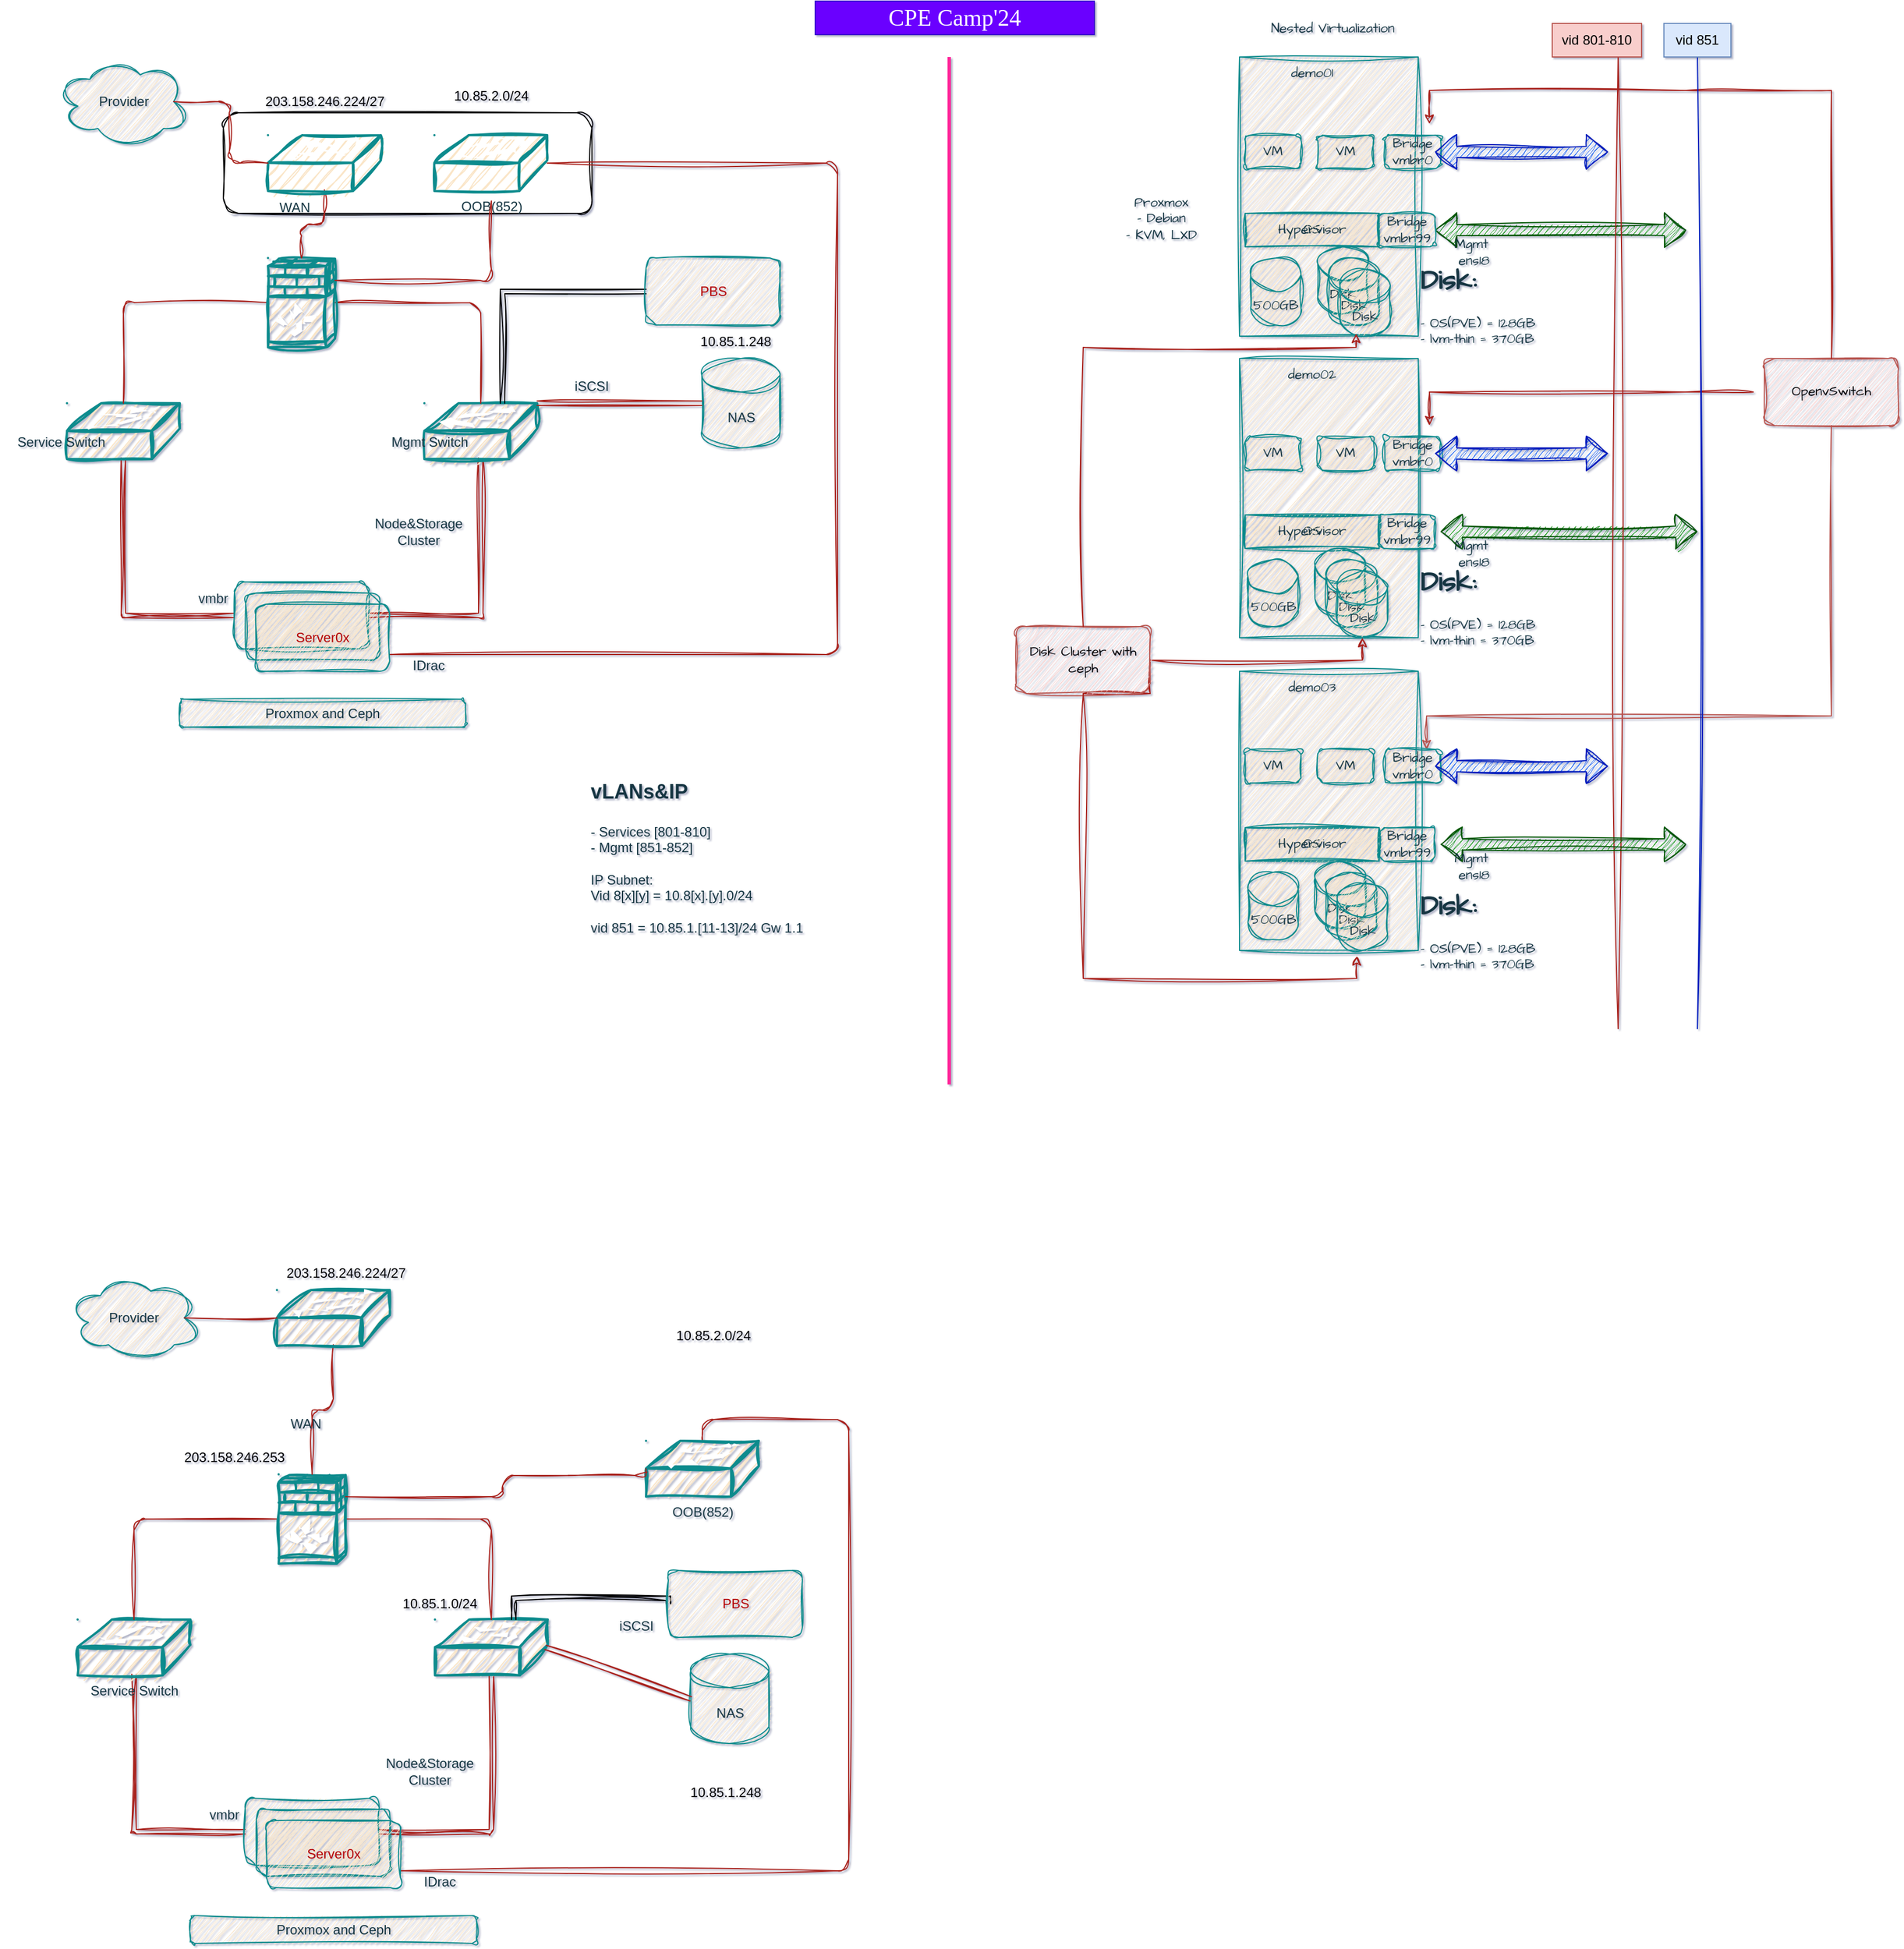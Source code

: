 <mxfile version="24.2.5" type="github">
  <diagram name="Page-1" id="ztWUro-rzghUD-m8kAbv">
    <mxGraphModel dx="2501" dy="944" grid="1" gridSize="10" guides="1" tooltips="1" connect="1" arrows="1" fold="1" page="1" pageScale="1" pageWidth="827" pageHeight="1169" math="0" shadow="1">
      <root>
        <mxCell id="0" />
        <mxCell id="1" parent="0" />
        <mxCell id="xgEUcYKiECLJtQzR3duw-14" value="" style="rounded=1;whiteSpace=wrap;html=1;sketch=1;hachureGap=4;jiggle=2;curveFitting=1;fontFamily=Architects Daughter;fontSource=https%3A%2F%2Ffonts.googleapis.com%2Fcss%3Ffamily%3DArchitects%2BDaughter;" parent="1" vertex="1">
          <mxGeometry x="-580" y="130" width="330" height="90" as="geometry" />
        </mxCell>
        <mxCell id="AY0THH2m7d75gaI-gUGR-2" value="Provider" style="ellipse;shape=cloud;whiteSpace=wrap;html=1;rounded=1;sketch=1;curveFitting=1;jiggle=2;labelBackgroundColor=none;fillColor=#FAE5C7;strokeColor=#0F8B8D;fontColor=#143642;" parent="1" vertex="1">
          <mxGeometry x="-729.5" y="80" width="120" height="80" as="geometry" />
        </mxCell>
        <mxCell id="AY0THH2m7d75gaI-gUGR-12" style="edgeStyle=orthogonalEdgeStyle;rounded=1;orthogonalLoop=1;jettySize=auto;html=1;exitX=0.5;exitY=0.98;exitDx=0;exitDy=0;exitPerimeter=0;entryX=0;entryY=0.5;entryDx=0;entryDy=0;shape=link;sketch=1;curveFitting=1;jiggle=2;labelBackgroundColor=none;strokeColor=#A8201A;fontColor=default;" parent="1" source="AY0THH2m7d75gaI-gUGR-5" target="AY0THH2m7d75gaI-gUGR-8" edge="1">
          <mxGeometry relative="1" as="geometry" />
        </mxCell>
        <mxCell id="AY0THH2m7d75gaI-gUGR-5" value="" style="shape=mxgraph.cisco.switches.workgroup_switch;html=1;pointerEvents=1;dashed=0;fillColor=#FAE5C7;strokeColor=#0F8B8D;strokeWidth=2;verticalLabelPosition=bottom;verticalAlign=top;align=center;outlineConnect=0;rounded=1;sketch=1;curveFitting=1;jiggle=2;labelBackgroundColor=none;fontColor=#143642;" parent="1" vertex="1">
          <mxGeometry x="-720" y="390" width="101" height="50" as="geometry" />
        </mxCell>
        <mxCell id="AY0THH2m7d75gaI-gUGR-13" style="edgeStyle=orthogonalEdgeStyle;rounded=1;orthogonalLoop=1;jettySize=auto;html=1;exitX=0.5;exitY=0.98;exitDx=0;exitDy=0;exitPerimeter=0;entryX=1;entryY=0.5;entryDx=0;entryDy=0;shape=link;sketch=1;curveFitting=1;jiggle=2;labelBackgroundColor=none;strokeColor=#A8201A;fontColor=default;" parent="1" source="AY0THH2m7d75gaI-gUGR-6" target="AY0THH2m7d75gaI-gUGR-8" edge="1">
          <mxGeometry relative="1" as="geometry" />
        </mxCell>
        <mxCell id="AY0THH2m7d75gaI-gUGR-16" style="edgeStyle=orthogonalEdgeStyle;rounded=1;orthogonalLoop=1;jettySize=auto;html=1;entryX=1;entryY=0.75;entryDx=0;entryDy=0;endArrow=none;endFill=0;sketch=1;curveFitting=1;jiggle=2;labelBackgroundColor=none;strokeColor=#A8201A;fontColor=default;" parent="1" source="xgEUcYKiECLJtQzR3duw-11" target="AY0THH2m7d75gaI-gUGR-15" edge="1">
          <mxGeometry relative="1" as="geometry">
            <Array as="points">
              <mxPoint x="-30" y="175" />
              <mxPoint x="-30" y="615" />
            </Array>
          </mxGeometry>
        </mxCell>
        <mxCell id="AY0THH2m7d75gaI-gUGR-6" value="" style="shape=mxgraph.cisco.switches.workgroup_switch;html=1;pointerEvents=1;dashed=0;fillColor=#FAE5C7;strokeColor=#0F8B8D;strokeWidth=2;verticalLabelPosition=bottom;verticalAlign=top;align=center;outlineConnect=0;rounded=1;sketch=1;curveFitting=1;jiggle=2;labelBackgroundColor=none;fontColor=#143642;" parent="1" vertex="1">
          <mxGeometry x="-400" y="390" width="101" height="50" as="geometry" />
        </mxCell>
        <mxCell id="AY0THH2m7d75gaI-gUGR-10" style="edgeStyle=orthogonalEdgeStyle;rounded=1;orthogonalLoop=1;jettySize=auto;html=1;exitX=0;exitY=0.5;exitDx=0;exitDy=0;exitPerimeter=0;endArrow=none;endFill=0;sketch=1;curveFitting=1;jiggle=2;labelBackgroundColor=none;strokeColor=#A8201A;fontColor=default;" parent="1" source="AY0THH2m7d75gaI-gUGR-7" target="AY0THH2m7d75gaI-gUGR-5" edge="1">
          <mxGeometry relative="1" as="geometry" />
        </mxCell>
        <mxCell id="AY0THH2m7d75gaI-gUGR-11" style="edgeStyle=orthogonalEdgeStyle;rounded=1;orthogonalLoop=1;jettySize=auto;html=1;exitX=1;exitY=0.5;exitDx=0;exitDy=0;exitPerimeter=0;endArrow=none;endFill=0;sketch=1;curveFitting=1;jiggle=2;labelBackgroundColor=none;strokeColor=#A8201A;fontColor=default;" parent="1" source="AY0THH2m7d75gaI-gUGR-7" target="AY0THH2m7d75gaI-gUGR-6" edge="1">
          <mxGeometry relative="1" as="geometry" />
        </mxCell>
        <mxCell id="AY0THH2m7d75gaI-gUGR-7" value="" style="shape=mxgraph.cisco.security.ios_firewall;html=1;pointerEvents=1;dashed=0;fillColor=#FAE5C7;strokeColor=#0F8B8D;strokeWidth=2;verticalLabelPosition=bottom;verticalAlign=top;align=center;outlineConnect=0;rounded=1;sketch=1;curveFitting=1;jiggle=2;labelBackgroundColor=none;fontColor=#143642;" parent="1" vertex="1">
          <mxGeometry x="-540" y="260" width="60" height="80" as="geometry" />
        </mxCell>
        <mxCell id="AY0THH2m7d75gaI-gUGR-8" value="" style="rounded=1;whiteSpace=wrap;html=1;sketch=1;curveFitting=1;jiggle=2;labelBackgroundColor=none;fillColor=#FAE5C7;strokeColor=#0F8B8D;fontColor=#143642;" parent="1" vertex="1">
          <mxGeometry x="-570" y="550" width="120" height="60" as="geometry" />
        </mxCell>
        <mxCell id="AY0THH2m7d75gaI-gUGR-9" style="edgeStyle=orthogonalEdgeStyle;rounded=1;orthogonalLoop=1;jettySize=auto;html=1;exitX=0.5;exitY=0.98;exitDx=0;exitDy=0;exitPerimeter=0;entryX=0.5;entryY=0;entryDx=0;entryDy=0;entryPerimeter=0;endArrow=none;endFill=0;sketch=1;curveFitting=1;jiggle=2;labelBackgroundColor=none;strokeColor=#A8201A;fontColor=default;" parent="1" source="xgEUcYKiECLJtQzR3duw-8" target="AY0THH2m7d75gaI-gUGR-7" edge="1">
          <mxGeometry relative="1" as="geometry">
            <mxPoint x="-655" y="180" as="sourcePoint" />
          </mxGeometry>
        </mxCell>
        <mxCell id="AY0THH2m7d75gaI-gUGR-14" value="" style="rounded=1;whiteSpace=wrap;html=1;sketch=1;curveFitting=1;jiggle=2;labelBackgroundColor=none;fillColor=#FAE5C7;strokeColor=#0F8B8D;fontColor=#143642;" parent="1" vertex="1">
          <mxGeometry x="-560" y="560" width="120" height="60" as="geometry" />
        </mxCell>
        <mxCell id="AY0THH2m7d75gaI-gUGR-15" value="&lt;font color=&quot;#b30000&quot;&gt;Server0x&lt;/font&gt;" style="rounded=1;whiteSpace=wrap;html=1;fillColor=#FAE5C7;strokeColor=#0F8B8D;sketch=1;curveFitting=1;jiggle=2;labelBackgroundColor=none;fontColor=#143642;" parent="1" vertex="1">
          <mxGeometry x="-551" y="570" width="120" height="60" as="geometry" />
        </mxCell>
        <mxCell id="gH5XdHVikVQk0DPUbPM3-31" style="edgeStyle=orthogonalEdgeStyle;rounded=0;orthogonalLoop=1;jettySize=auto;html=1;entryX=0;entryY=0.5;entryDx=0;entryDy=0;sketch=1;curveFitting=1;jiggle=2;shape=link;" parent="1" source="AY0THH2m7d75gaI-gUGR-6" target="gH5XdHVikVQk0DPUbPM3-30" edge="1">
          <mxGeometry relative="1" as="geometry">
            <Array as="points">
              <mxPoint x="-330" y="290" />
            </Array>
          </mxGeometry>
        </mxCell>
        <mxCell id="AY0THH2m7d75gaI-gUGR-17" value="Mgmt Switch" style="text;html=1;align=center;verticalAlign=middle;whiteSpace=wrap;rounded=1;sketch=1;curveFitting=1;jiggle=2;labelBackgroundColor=none;fontColor=#143642;" parent="1" vertex="1">
          <mxGeometry x="-450" y="410" width="110" height="30" as="geometry" />
        </mxCell>
        <mxCell id="AY0THH2m7d75gaI-gUGR-18" value="Service Switch" style="text;html=1;align=center;verticalAlign=middle;whiteSpace=wrap;rounded=1;sketch=1;curveFitting=1;jiggle=2;labelBackgroundColor=none;fontColor=#143642;" parent="1" vertex="1">
          <mxGeometry x="-780" y="410" width="110" height="30" as="geometry" />
        </mxCell>
        <mxCell id="AY0THH2m7d75gaI-gUGR-19" value="Node&amp;amp;Storage&lt;div&gt;Cluster&lt;/div&gt;" style="text;html=1;align=center;verticalAlign=middle;whiteSpace=wrap;rounded=1;sketch=1;curveFitting=1;jiggle=2;labelBackgroundColor=none;fontColor=#143642;" parent="1" vertex="1">
          <mxGeometry x="-460" y="490" width="110" height="30" as="geometry" />
        </mxCell>
        <mxCell id="AY0THH2m7d75gaI-gUGR-21" value="WAN" style="text;html=1;align=center;verticalAlign=middle;whiteSpace=wrap;rounded=1;sketch=1;curveFitting=1;jiggle=2;labelBackgroundColor=none;fontColor=#143642;" parent="1" vertex="1">
          <mxGeometry x="-551" y="200" width="70" height="30" as="geometry" />
        </mxCell>
        <mxCell id="AY0THH2m7d75gaI-gUGR-22" value="IDrac" style="text;html=1;align=center;verticalAlign=middle;whiteSpace=wrap;rounded=1;sketch=1;curveFitting=1;jiggle=2;labelBackgroundColor=none;fontColor=#143642;" parent="1" vertex="1">
          <mxGeometry x="-431" y="610" width="70" height="30" as="geometry" />
        </mxCell>
        <mxCell id="AY0THH2m7d75gaI-gUGR-23" value="&lt;h1 style=&quot;margin-top: 0px;&quot;&gt;&lt;font style=&quot;font-size: 18px;&quot;&gt;vLANs&amp;amp;IP&lt;/font&gt;&lt;/h1&gt;&lt;div&gt;- Services [801-810]&lt;/div&gt;&lt;div&gt;- Mgmt [851-852]&lt;/div&gt;&lt;div&gt;&lt;br&gt;&lt;/div&gt;&lt;div&gt;IP Subnet:&lt;/div&gt;&lt;div&gt;Vid 8[x][y] = 10.8[x].[y].0/24&lt;/div&gt;&lt;div&gt;&lt;br&gt;&lt;/div&gt;&lt;div&gt;vid 851 = 10.85.1.[11-13]/24 Gw 1.1&lt;/div&gt;" style="text;html=1;whiteSpace=wrap;overflow=hidden;rounded=1;sketch=1;curveFitting=1;jiggle=2;labelBackgroundColor=none;fontColor=#143642;" parent="1" vertex="1">
          <mxGeometry x="-253" y="715" width="223" height="180" as="geometry" />
        </mxCell>
        <mxCell id="3" value="Proxmox and Ceph" style="rounded=1;whiteSpace=wrap;html=1;sketch=1;curveFitting=1;jiggle=2;labelBackgroundColor=none;fillColor=#FAE5C7;strokeColor=#0F8B8D;fontColor=#143642;" parent="1" vertex="1">
          <mxGeometry x="-619" y="655" width="256" height="25" as="geometry" />
        </mxCell>
        <mxCell id="4" value="NAS" style="shape=cylinder3;whiteSpace=wrap;html=1;boundedLbl=1;backgroundOutline=1;size=15;rounded=1;sketch=1;curveFitting=1;jiggle=2;labelBackgroundColor=none;fillColor=#FAE5C7;strokeColor=#0F8B8D;fontColor=#143642;" parent="1" vertex="1">
          <mxGeometry x="-151.5" y="350" width="70" height="80" as="geometry" />
        </mxCell>
        <mxCell id="5" value="" style="endArrow=none;html=1;entryX=0;entryY=0.5;entryDx=0;entryDy=0;entryPerimeter=0;exitX=1;exitY=0;exitDx=0;exitDy=0;exitPerimeter=0;shape=link;rounded=1;sketch=1;curveFitting=1;jiggle=2;labelBackgroundColor=none;strokeColor=#A8201A;fontColor=default;" parent="1" source="AY0THH2m7d75gaI-gUGR-6" target="4" edge="1">
          <mxGeometry width="50" height="50" relative="1" as="geometry">
            <mxPoint x="-440" y="520" as="sourcePoint" />
            <mxPoint x="-390" y="470" as="targetPoint" />
          </mxGeometry>
        </mxCell>
        <mxCell id="7" value="vmbr" style="text;html=1;strokeColor=none;fillColor=none;align=center;verticalAlign=middle;whiteSpace=wrap;rounded=1;sketch=1;curveFitting=1;jiggle=2;labelBackgroundColor=none;fontColor=#143642;" parent="1" vertex="1">
          <mxGeometry x="-619" y="550" width="60" height="30" as="geometry" />
        </mxCell>
        <mxCell id="8" value="iSCSI" style="text;html=1;strokeColor=none;fillColor=none;align=center;verticalAlign=middle;whiteSpace=wrap;rounded=1;sketch=1;curveFitting=1;jiggle=2;labelBackgroundColor=none;fontColor=#143642;" parent="1" vertex="1">
          <mxGeometry x="-280" y="360" width="60" height="30" as="geometry" />
        </mxCell>
        <mxCell id="-3gjhVd2e0U2qaBxWlYf-8" value="" style="rounded=0;whiteSpace=wrap;html=1;hachureGap=4;fontFamily=Architects Daughter;fontSource=https%3A%2F%2Ffonts.googleapis.com%2Fcss%3Ffamily%3DArchitects%2BDaughter;sketch=1;curveFitting=1;jiggle=2;labelBackgroundColor=none;fillColor=#FAE5C7;strokeColor=#0F8B8D;fontColor=#143642;" parent="1" vertex="1">
          <mxGeometry x="330" y="80" width="160" height="250" as="geometry" />
        </mxCell>
        <mxCell id="-3gjhVd2e0U2qaBxWlYf-9" value="demo01" style="text;html=1;align=center;verticalAlign=middle;whiteSpace=wrap;rounded=0;fontFamily=Architects Daughter;fontSource=https%3A%2F%2Ffonts.googleapis.com%2Fcss%3Ffamily%3DArchitects%2BDaughter;sketch=1;curveFitting=1;jiggle=2;labelBackgroundColor=none;fontColor=#143642;" parent="1" vertex="1">
          <mxGeometry x="350" y="80" width="90" height="30" as="geometry" />
        </mxCell>
        <mxCell id="-3gjhVd2e0U2qaBxWlYf-10" value="500GB" style="shape=cylinder3;whiteSpace=wrap;html=1;boundedLbl=1;backgroundOutline=1;size=15;hachureGap=4;fontFamily=Architects Daughter;fontSource=https%3A%2F%2Ffonts.googleapis.com%2Fcss%3Ffamily%3DArchitects%2BDaughter;sketch=1;curveFitting=1;jiggle=2;labelBackgroundColor=none;fillColor=#FAE5C7;strokeColor=#0F8B8D;fontColor=#143642;" parent="1" vertex="1">
          <mxGeometry x="340" y="260" width="45" height="60" as="geometry" />
        </mxCell>
        <mxCell id="-3gjhVd2e0U2qaBxWlYf-12" value="" style="shape=flexArrow;endArrow=classic;startArrow=classic;html=1;rounded=0;hachureGap=4;fontFamily=Architects Daughter;fontSource=https%3A%2F%2Ffonts.googleapis.com%2Fcss%3Ffamily%3DArchitects%2BDaughter;sketch=1;curveFitting=1;jiggle=2;labelBackgroundColor=none;strokeColor=#005700;fontColor=default;exitX=1;exitY=0.5;exitDx=0;exitDy=0;fillColor=#008a00;" parent="1" source="-3gjhVd2e0U2qaBxWlYf-23" edge="1">
          <mxGeometry width="100" height="100" relative="1" as="geometry">
            <mxPoint x="490" y="234.66" as="sourcePoint" />
            <mxPoint x="730" y="235" as="targetPoint" />
          </mxGeometry>
        </mxCell>
        <mxCell id="-3gjhVd2e0U2qaBxWlYf-13" value="OS" style="rounded=0;whiteSpace=wrap;html=1;hachureGap=4;fontFamily=Architects Daughter;fontSource=https%3A%2F%2Ffonts.googleapis.com%2Fcss%3Ffamily%3DArchitects%2BDaughter;sketch=1;curveFitting=1;jiggle=2;labelBackgroundColor=none;fillColor=#FAE5C7;strokeColor=#0F8B8D;fontColor=#143642;" parent="1" vertex="1">
          <mxGeometry x="335" y="220" width="120" height="30" as="geometry" />
        </mxCell>
        <mxCell id="-3gjhVd2e0U2qaBxWlYf-14" value="Hypervisor" style="rounded=0;whiteSpace=wrap;html=1;hachureGap=4;fontFamily=Architects Daughter;fontSource=https%3A%2F%2Ffonts.googleapis.com%2Fcss%3Ffamily%3DArchitects%2BDaughter;sketch=1;curveFitting=1;jiggle=2;labelBackgroundColor=none;fillColor=#FAE5C7;strokeColor=#0F8B8D;fontColor=#143642;" parent="1" vertex="1">
          <mxGeometry x="335" y="220" width="120" height="30" as="geometry" />
        </mxCell>
        <mxCell id="-3gjhVd2e0U2qaBxWlYf-15" value="VM" style="rounded=1;whiteSpace=wrap;html=1;hachureGap=4;fontFamily=Architects Daughter;fontSource=https%3A%2F%2Ffonts.googleapis.com%2Fcss%3Ffamily%3DArchitects%2BDaughter;sketch=1;curveFitting=1;jiggle=2;labelBackgroundColor=none;fillColor=#FAE5C7;strokeColor=#0F8B8D;fontColor=#143642;" parent="1" vertex="1">
          <mxGeometry x="335" y="150" width="50" height="30" as="geometry" />
        </mxCell>
        <mxCell id="-3gjhVd2e0U2qaBxWlYf-16" value="VM" style="rounded=1;whiteSpace=wrap;html=1;hachureGap=4;fontFamily=Architects Daughter;fontSource=https%3A%2F%2Ffonts.googleapis.com%2Fcss%3Ffamily%3DArchitects%2BDaughter;sketch=1;curveFitting=1;jiggle=2;labelBackgroundColor=none;fillColor=#FAE5C7;strokeColor=#0F8B8D;fontColor=#143642;" parent="1" vertex="1">
          <mxGeometry x="400" y="150" width="50" height="30" as="geometry" />
        </mxCell>
        <mxCell id="-3gjhVd2e0U2qaBxWlYf-17" value="Mgmt&amp;nbsp;&lt;div&gt;ens18&lt;/div&gt;" style="text;html=1;align=center;verticalAlign=middle;whiteSpace=wrap;rounded=0;fontFamily=Architects Daughter;fontSource=https%3A%2F%2Ffonts.googleapis.com%2Fcss%3Ffamily%3DArchitects%2BDaughter;sketch=1;curveFitting=1;jiggle=2;labelBackgroundColor=none;fontColor=#143642;" parent="1" vertex="1">
          <mxGeometry x="510" y="240" width="60" height="30" as="geometry" />
        </mxCell>
        <mxCell id="-3gjhVd2e0U2qaBxWlYf-18" value="Nested Virtualization" style="text;html=1;align=center;verticalAlign=middle;whiteSpace=wrap;rounded=0;fontFamily=Architects Daughter;fontSource=https%3A%2F%2Ffonts.googleapis.com%2Fcss%3Ffamily%3DArchitects%2BDaughter;sketch=1;curveFitting=1;jiggle=2;labelBackgroundColor=none;fontColor=#143642;" parent="1" vertex="1">
          <mxGeometry x="344" y="40" width="139" height="30" as="geometry" />
        </mxCell>
        <mxCell id="-3gjhVd2e0U2qaBxWlYf-19" value="Proxmox&lt;div&gt;- Debian&lt;/div&gt;&lt;div&gt;- KVM, LXD&lt;/div&gt;" style="text;html=1;align=center;verticalAlign=middle;whiteSpace=wrap;rounded=0;fontFamily=Architects Daughter;fontSource=https%3A%2F%2Ffonts.googleapis.com%2Fcss%3Ffamily%3DArchitects%2BDaughter;sketch=1;curveFitting=1;jiggle=2;labelBackgroundColor=none;fontColor=#143642;" parent="1" vertex="1">
          <mxGeometry x="210" y="200" width="100" height="50" as="geometry" />
        </mxCell>
        <mxCell id="-3gjhVd2e0U2qaBxWlYf-22" value="&lt;h1 style=&quot;margin-top: 0px;&quot;&gt;Disk:&lt;/h1&gt;&lt;div&gt;- OS(PVE) = 128GB&lt;/div&gt;&lt;div&gt;- lvm-thin = 370GB&lt;/div&gt;" style="text;html=1;whiteSpace=wrap;overflow=hidden;rounded=0;fontFamily=Architects Daughter;fontSource=https%3A%2F%2Ffonts.googleapis.com%2Fcss%3Ffamily%3DArchitects%2BDaughter;sketch=1;curveFitting=1;jiggle=2;labelBackgroundColor=none;fontColor=#143642;" parent="1" vertex="1">
          <mxGeometry x="490" y="260" width="180" height="80" as="geometry" />
        </mxCell>
        <mxCell id="-3gjhVd2e0U2qaBxWlYf-23" value="Bridge&lt;div&gt;vmbr99&lt;/div&gt;" style="rounded=1;whiteSpace=wrap;html=1;sketch=1;hachureGap=4;jiggle=2;curveFitting=1;fontFamily=Architects Daughter;fontSource=https%3A%2F%2Ffonts.googleapis.com%2Fcss%3Ffamily%3DArchitects%2BDaughter;labelBackgroundColor=none;fillColor=#FAE5C7;strokeColor=#0F8B8D;fontColor=#143642;" parent="1" vertex="1">
          <mxGeometry x="455" y="220" width="50" height="30" as="geometry" />
        </mxCell>
        <mxCell id="-3gjhVd2e0U2qaBxWlYf-25" value="" style="rounded=0;whiteSpace=wrap;html=1;hachureGap=4;fontFamily=Architects Daughter;fontSource=https%3A%2F%2Ffonts.googleapis.com%2Fcss%3Ffamily%3DArchitects%2BDaughter;sketch=1;curveFitting=1;jiggle=2;labelBackgroundColor=none;fillColor=#FAE5C7;strokeColor=#0F8B8D;fontColor=#143642;" parent="1" vertex="1">
          <mxGeometry x="330" y="350" width="160" height="250" as="geometry" />
        </mxCell>
        <mxCell id="-3gjhVd2e0U2qaBxWlYf-26" value="demo02" style="text;html=1;align=center;verticalAlign=middle;whiteSpace=wrap;rounded=0;fontFamily=Architects Daughter;fontSource=https%3A%2F%2Ffonts.googleapis.com%2Fcss%3Ffamily%3DArchitects%2BDaughter;sketch=1;curveFitting=1;jiggle=2;labelBackgroundColor=none;fontColor=#143642;" parent="1" vertex="1">
          <mxGeometry x="350" y="350" width="90" height="30" as="geometry" />
        </mxCell>
        <mxCell id="-3gjhVd2e0U2qaBxWlYf-28" value="" style="shape=flexArrow;endArrow=classic;startArrow=classic;html=1;rounded=0;hachureGap=4;fontFamily=Architects Daughter;fontSource=https%3A%2F%2Ffonts.googleapis.com%2Fcss%3Ffamily%3DArchitects%2BDaughter;sketch=1;curveFitting=1;jiggle=2;labelBackgroundColor=none;strokeColor=#005700;fontColor=default;fillColor=#008a00;" parent="1" edge="1">
          <mxGeometry width="100" height="100" relative="1" as="geometry">
            <mxPoint x="510" y="505" as="sourcePoint" />
            <mxPoint x="740" y="505" as="targetPoint" />
          </mxGeometry>
        </mxCell>
        <mxCell id="-3gjhVd2e0U2qaBxWlYf-29" value="OS" style="rounded=0;whiteSpace=wrap;html=1;hachureGap=4;fontFamily=Architects Daughter;fontSource=https%3A%2F%2Ffonts.googleapis.com%2Fcss%3Ffamily%3DArchitects%2BDaughter;sketch=1;curveFitting=1;jiggle=2;labelBackgroundColor=none;fillColor=#FAE5C7;strokeColor=#0F8B8D;fontColor=#143642;" parent="1" vertex="1">
          <mxGeometry x="335" y="490" width="120" height="30" as="geometry" />
        </mxCell>
        <mxCell id="-3gjhVd2e0U2qaBxWlYf-30" value="Hypervisor" style="rounded=0;whiteSpace=wrap;html=1;hachureGap=4;fontFamily=Architects Daughter;fontSource=https%3A%2F%2Ffonts.googleapis.com%2Fcss%3Ffamily%3DArchitects%2BDaughter;sketch=1;curveFitting=1;jiggle=2;labelBackgroundColor=none;fillColor=#FAE5C7;strokeColor=#0F8B8D;fontColor=#143642;" parent="1" vertex="1">
          <mxGeometry x="335" y="490" width="120" height="30" as="geometry" />
        </mxCell>
        <mxCell id="-3gjhVd2e0U2qaBxWlYf-31" value="VM" style="rounded=1;whiteSpace=wrap;html=1;hachureGap=4;fontFamily=Architects Daughter;fontSource=https%3A%2F%2Ffonts.googleapis.com%2Fcss%3Ffamily%3DArchitects%2BDaughter;sketch=1;curveFitting=1;jiggle=2;labelBackgroundColor=none;fillColor=#FAE5C7;strokeColor=#0F8B8D;fontColor=#143642;" parent="1" vertex="1">
          <mxGeometry x="335" y="420" width="50" height="30" as="geometry" />
        </mxCell>
        <mxCell id="-3gjhVd2e0U2qaBxWlYf-32" value="VM" style="rounded=1;whiteSpace=wrap;html=1;hachureGap=4;fontFamily=Architects Daughter;fontSource=https%3A%2F%2Ffonts.googleapis.com%2Fcss%3Ffamily%3DArchitects%2BDaughter;sketch=1;curveFitting=1;jiggle=2;labelBackgroundColor=none;fillColor=#FAE5C7;strokeColor=#0F8B8D;fontColor=#143642;" parent="1" vertex="1">
          <mxGeometry x="400" y="420" width="50" height="30" as="geometry" />
        </mxCell>
        <mxCell id="-3gjhVd2e0U2qaBxWlYf-33" value="Mgmt&amp;nbsp;&lt;div&gt;ens18&lt;/div&gt;" style="text;html=1;align=center;verticalAlign=middle;whiteSpace=wrap;rounded=0;fontFamily=Architects Daughter;fontSource=https%3A%2F%2Ffonts.googleapis.com%2Fcss%3Ffamily%3DArchitects%2BDaughter;sketch=1;curveFitting=1;jiggle=2;labelBackgroundColor=none;fontColor=#143642;" parent="1" vertex="1">
          <mxGeometry x="510" y="510" width="60" height="30" as="geometry" />
        </mxCell>
        <mxCell id="-3gjhVd2e0U2qaBxWlYf-34" value="Bridge&lt;div&gt;vmbr99&lt;/div&gt;" style="rounded=1;whiteSpace=wrap;html=1;sketch=1;hachureGap=4;jiggle=2;curveFitting=1;fontFamily=Architects Daughter;fontSource=https%3A%2F%2Ffonts.googleapis.com%2Fcss%3Ffamily%3DArchitects%2BDaughter;labelBackgroundColor=none;fillColor=#FAE5C7;strokeColor=#0F8B8D;fontColor=#143642;" parent="1" vertex="1">
          <mxGeometry x="455" y="490" width="50" height="30" as="geometry" />
        </mxCell>
        <mxCell id="-3gjhVd2e0U2qaBxWlYf-35" value="" style="endArrow=none;html=1;rounded=0;sketch=1;hachureGap=4;jiggle=2;curveFitting=1;fontFamily=Architects Daughter;fontSource=https%3A%2F%2Ffonts.googleapis.com%2Fcss%3Ffamily%3DArchitects%2BDaughter;labelBackgroundColor=none;strokeColor=#A8201A;fontColor=default;" parent="1" edge="1">
          <mxGeometry width="50" height="50" relative="1" as="geometry">
            <mxPoint x="669" y="950" as="sourcePoint" />
            <mxPoint x="669" y="80" as="targetPoint" />
          </mxGeometry>
        </mxCell>
        <mxCell id="-3gjhVd2e0U2qaBxWlYf-36" value="&lt;h1 style=&quot;margin-top: 0px;&quot;&gt;Disk:&lt;/h1&gt;&lt;div&gt;- OS(PVE) = 128GB&lt;/div&gt;&lt;div&gt;- lvm-thin = 370GB&lt;/div&gt;" style="text;html=1;whiteSpace=wrap;overflow=hidden;rounded=0;fontFamily=Architects Daughter;fontSource=https%3A%2F%2Ffonts.googleapis.com%2Fcss%3Ffamily%3DArchitects%2BDaughter;sketch=1;curveFitting=1;jiggle=2;labelBackgroundColor=none;fontColor=#143642;" parent="1" vertex="1">
          <mxGeometry x="490" y="530" width="180" height="80" as="geometry" />
        </mxCell>
        <mxCell id="-3gjhVd2e0U2qaBxWlYf-55" style="edgeStyle=orthogonalEdgeStyle;rounded=0;sketch=1;hachureGap=4;jiggle=2;curveFitting=1;orthogonalLoop=1;jettySize=auto;html=1;strokeColor=#A8201A;fontFamily=Architects Daughter;fontSource=https%3A%2F%2Ffonts.googleapis.com%2Fcss%3Ffamily%3DArchitects%2BDaughter;fontColor=#143642;fillColor=#FAE5C7;" parent="1" edge="1">
          <mxGeometry relative="1" as="geometry">
            <mxPoint x="500" y="410" as="targetPoint" />
            <Array as="points">
              <mxPoint x="729" y="380" />
              <mxPoint x="500" y="380" />
              <mxPoint x="500" y="410" />
            </Array>
            <mxPoint x="790" y="380" as="sourcePoint" />
          </mxGeometry>
        </mxCell>
        <mxCell id="gH5XdHVikVQk0DPUbPM3-29" style="edgeStyle=orthogonalEdgeStyle;rounded=0;orthogonalLoop=1;jettySize=auto;html=1;entryX=0.75;entryY=0;entryDx=0;entryDy=0;fillColor=#f8cecc;strokeColor=#b85450;sketch=1;curveFitting=1;jiggle=2;" parent="1" source="-3gjhVd2e0U2qaBxWlYf-38" target="gH5XdHVikVQk0DPUbPM3-21" edge="1">
          <mxGeometry relative="1" as="geometry">
            <Array as="points">
              <mxPoint x="860" y="670" />
              <mxPoint x="498" y="670" />
            </Array>
          </mxGeometry>
        </mxCell>
        <mxCell id="-3gjhVd2e0U2qaBxWlYf-38" value="OpenvSwitch" style="rounded=1;whiteSpace=wrap;html=1;sketch=1;hachureGap=4;jiggle=2;curveFitting=1;fontFamily=Architects Daughter;fontSource=https%3A%2F%2Ffonts.googleapis.com%2Fcss%3Ffamily%3DArchitects%2BDaughter;fillColor=#f8cecc;strokeColor=#b85450;labelBackgroundColor=none;" parent="1" vertex="1">
          <mxGeometry x="800" y="350" width="120" height="60" as="geometry" />
        </mxCell>
        <mxCell id="-3gjhVd2e0U2qaBxWlYf-39" style="edgeStyle=orthogonalEdgeStyle;rounded=0;sketch=1;hachureGap=4;jiggle=2;curveFitting=1;orthogonalLoop=1;jettySize=auto;html=1;exitX=0.5;exitY=0;exitDx=0;exitDy=0;fontFamily=Architects Daughter;fontSource=https%3A%2F%2Ffonts.googleapis.com%2Fcss%3Ffamily%3DArchitects%2BDaughter;labelBackgroundColor=none;strokeColor=#A8201A;fontColor=default;" parent="1" source="-3gjhVd2e0U2qaBxWlYf-38" edge="1">
          <mxGeometry relative="1" as="geometry">
            <mxPoint x="500" y="140" as="targetPoint" />
            <Array as="points">
              <mxPoint x="729" y="110" />
              <mxPoint x="500" y="110" />
              <mxPoint x="500" y="130" />
            </Array>
          </mxGeometry>
        </mxCell>
        <mxCell id="-3gjhVd2e0U2qaBxWlYf-40" value="Bridge&lt;div&gt;vmbr0&lt;/div&gt;" style="rounded=1;whiteSpace=wrap;html=1;sketch=1;hachureGap=4;jiggle=2;curveFitting=1;fontFamily=Architects Daughter;fontSource=https%3A%2F%2Ffonts.googleapis.com%2Fcss%3Ffamily%3DArchitects%2BDaughter;labelBackgroundColor=none;fillColor=#FAE5C7;strokeColor=#0F8B8D;fontColor=#143642;" parent="1" vertex="1">
          <mxGeometry x="460" y="150" width="50" height="30" as="geometry" />
        </mxCell>
        <mxCell id="-3gjhVd2e0U2qaBxWlYf-41" value="Disk" style="shape=cylinder3;whiteSpace=wrap;html=1;boundedLbl=1;backgroundOutline=1;size=15;hachureGap=4;fontFamily=Architects Daughter;fontSource=https%3A%2F%2Ffonts.googleapis.com%2Fcss%3Ffamily%3DArchitects%2BDaughter;sketch=1;curveFitting=1;jiggle=2;labelBackgroundColor=none;fillColor=#FAE5C7;strokeColor=#0F8B8D;fontColor=#143642;" parent="1" vertex="1">
          <mxGeometry x="400" y="250" width="45" height="60" as="geometry" />
        </mxCell>
        <mxCell id="-3gjhVd2e0U2qaBxWlYf-43" value="Disk" style="shape=cylinder3;whiteSpace=wrap;html=1;boundedLbl=1;backgroundOutline=1;size=15;hachureGap=4;fontFamily=Architects Daughter;fontSource=https%3A%2F%2Ffonts.googleapis.com%2Fcss%3Ffamily%3DArchitects%2BDaughter;sketch=1;curveFitting=1;jiggle=2;labelBackgroundColor=none;fillColor=#FAE5C7;strokeColor=#0F8B8D;fontColor=#143642;" parent="1" vertex="1">
          <mxGeometry x="410" y="260" width="45" height="60" as="geometry" />
        </mxCell>
        <mxCell id="-3gjhVd2e0U2qaBxWlYf-44" value="Disk" style="shape=cylinder3;whiteSpace=wrap;html=1;boundedLbl=1;backgroundOutline=1;size=15;hachureGap=4;fontFamily=Architects Daughter;fontSource=https%3A%2F%2Ffonts.googleapis.com%2Fcss%3Ffamily%3DArchitects%2BDaughter;sketch=1;curveFitting=1;jiggle=2;labelBackgroundColor=none;fillColor=#FAE5C7;strokeColor=#0F8B8D;fontColor=#143642;" parent="1" vertex="1">
          <mxGeometry x="420" y="270" width="45" height="60" as="geometry" />
        </mxCell>
        <mxCell id="-3gjhVd2e0U2qaBxWlYf-45" value="500GB" style="shape=cylinder3;whiteSpace=wrap;html=1;boundedLbl=1;backgroundOutline=1;size=15;hachureGap=4;fontFamily=Architects Daughter;fontSource=https%3A%2F%2Ffonts.googleapis.com%2Fcss%3Ffamily%3DArchitects%2BDaughter;sketch=1;curveFitting=1;jiggle=2;labelBackgroundColor=none;fillColor=#FAE5C7;strokeColor=#0F8B8D;fontColor=#143642;" parent="1" vertex="1">
          <mxGeometry x="337.5" y="530" width="45" height="60" as="geometry" />
        </mxCell>
        <mxCell id="-3gjhVd2e0U2qaBxWlYf-46" value="Disk" style="shape=cylinder3;whiteSpace=wrap;html=1;boundedLbl=1;backgroundOutline=1;size=15;hachureGap=4;fontFamily=Architects Daughter;fontSource=https%3A%2F%2Ffonts.googleapis.com%2Fcss%3Ffamily%3DArchitects%2BDaughter;sketch=1;curveFitting=1;jiggle=2;labelBackgroundColor=none;fillColor=#FAE5C7;strokeColor=#0F8B8D;fontColor=#143642;" parent="1" vertex="1">
          <mxGeometry x="397.5" y="520" width="45" height="60" as="geometry" />
        </mxCell>
        <mxCell id="-3gjhVd2e0U2qaBxWlYf-47" value="Disk" style="shape=cylinder3;whiteSpace=wrap;html=1;boundedLbl=1;backgroundOutline=1;size=15;hachureGap=4;fontFamily=Architects Daughter;fontSource=https%3A%2F%2Ffonts.googleapis.com%2Fcss%3Ffamily%3DArchitects%2BDaughter;sketch=1;curveFitting=1;jiggle=2;labelBackgroundColor=none;fillColor=#FAE5C7;strokeColor=#0F8B8D;fontColor=#143642;" parent="1" vertex="1">
          <mxGeometry x="407.5" y="530" width="45" height="60" as="geometry" />
        </mxCell>
        <mxCell id="-3gjhVd2e0U2qaBxWlYf-48" value="Disk" style="shape=cylinder3;whiteSpace=wrap;html=1;boundedLbl=1;backgroundOutline=1;size=15;hachureGap=4;fontFamily=Architects Daughter;fontSource=https%3A%2F%2Ffonts.googleapis.com%2Fcss%3Ffamily%3DArchitects%2BDaughter;sketch=1;curveFitting=1;jiggle=2;labelBackgroundColor=none;fillColor=#FAE5C7;strokeColor=#0F8B8D;fontColor=#143642;" parent="1" vertex="1">
          <mxGeometry x="417.5" y="540" width="45" height="60" as="geometry" />
        </mxCell>
        <mxCell id="-3gjhVd2e0U2qaBxWlYf-51" style="edgeStyle=orthogonalEdgeStyle;rounded=0;sketch=1;hachureGap=4;jiggle=2;curveFitting=1;orthogonalLoop=1;jettySize=auto;html=1;exitX=0.5;exitY=1;exitDx=0;exitDy=0;strokeColor=#A8201A;fontFamily=Architects Daughter;fontSource=https%3A%2F%2Ffonts.googleapis.com%2Fcss%3Ffamily%3DArchitects%2BDaughter;fontColor=#143642;fillColor=#FAE5C7;entryX=0.5;entryY=1;entryDx=0;entryDy=0;entryPerimeter=0;" parent="1" source="-3gjhVd2e0U2qaBxWlYf-49" target="-3gjhVd2e0U2qaBxWlYf-48" edge="1">
          <mxGeometry relative="1" as="geometry">
            <mxPoint x="440" y="611.379" as="targetPoint" />
            <Array as="points">
              <mxPoint x="250" y="620" />
              <mxPoint x="440" y="620" />
            </Array>
          </mxGeometry>
        </mxCell>
        <mxCell id="-3gjhVd2e0U2qaBxWlYf-49" value="&lt;div&gt;Disk Cluster with ceph&lt;/div&gt;" style="rounded=1;whiteSpace=wrap;html=1;sketch=1;hachureGap=4;jiggle=2;curveFitting=1;fontFamily=Architects Daughter;fontSource=https%3A%2F%2Ffonts.googleapis.com%2Fcss%3Ffamily%3DArchitects%2BDaughter;fillColor=#f8cecc;strokeColor=#b85450;labelBackgroundColor=none;" parent="1" vertex="1">
          <mxGeometry x="130" y="590" width="120" height="60" as="geometry" />
        </mxCell>
        <mxCell id="-3gjhVd2e0U2qaBxWlYf-50" style="edgeStyle=orthogonalEdgeStyle;rounded=0;sketch=1;hachureGap=4;jiggle=2;curveFitting=1;orthogonalLoop=1;jettySize=auto;html=1;exitX=0.5;exitY=0;exitDx=0;exitDy=0;entryX=0.319;entryY=0.961;entryDx=0;entryDy=0;entryPerimeter=0;strokeColor=#A8201A;fontFamily=Architects Daughter;fontSource=https%3A%2F%2Ffonts.googleapis.com%2Fcss%3Ffamily%3DArchitects%2BDaughter;fontColor=#143642;fillColor=#FAE5C7;" parent="1" source="-3gjhVd2e0U2qaBxWlYf-49" target="-3gjhVd2e0U2qaBxWlYf-44" edge="1">
          <mxGeometry relative="1" as="geometry">
            <Array as="points">
              <mxPoint x="190" y="340" />
              <mxPoint x="434" y="340" />
            </Array>
          </mxGeometry>
        </mxCell>
        <mxCell id="-3gjhVd2e0U2qaBxWlYf-52" value="" style="shape=flexArrow;endArrow=classic;startArrow=classic;html=1;rounded=0;hachureGap=4;fontFamily=Architects Daughter;fontSource=https%3A%2F%2Ffonts.googleapis.com%2Fcss%3Ffamily%3DArchitects%2BDaughter;sketch=1;curveFitting=1;jiggle=2;labelBackgroundColor=none;strokeColor=#001DBC;fontColor=default;exitX=1;exitY=0.5;exitDx=0;exitDy=0;fillColor=#0050ef;" parent="1" edge="1">
          <mxGeometry width="100" height="100" relative="1" as="geometry">
            <mxPoint x="505" y="165" as="sourcePoint" />
            <mxPoint x="660" y="165" as="targetPoint" />
          </mxGeometry>
        </mxCell>
        <mxCell id="-3gjhVd2e0U2qaBxWlYf-53" value="Bridge&lt;div&gt;vmbr0&lt;/div&gt;" style="rounded=1;whiteSpace=wrap;html=1;sketch=1;hachureGap=4;jiggle=2;curveFitting=1;fontFamily=Architects Daughter;fontSource=https%3A%2F%2Ffonts.googleapis.com%2Fcss%3Ffamily%3DArchitects%2BDaughter;labelBackgroundColor=none;fillColor=#FAE5C7;strokeColor=#0F8B8D;fontColor=#143642;" parent="1" vertex="1">
          <mxGeometry x="460" y="420" width="50" height="30" as="geometry" />
        </mxCell>
        <mxCell id="-3gjhVd2e0U2qaBxWlYf-54" value="" style="shape=flexArrow;endArrow=classic;startArrow=classic;html=1;rounded=0;hachureGap=4;fontFamily=Architects Daughter;fontSource=https%3A%2F%2Ffonts.googleapis.com%2Fcss%3Ffamily%3DArchitects%2BDaughter;sketch=1;curveFitting=1;jiggle=2;labelBackgroundColor=none;strokeColor=#001DBC;fontColor=default;exitX=1;exitY=0.5;exitDx=0;exitDy=0;fillColor=#0050ef;" parent="1" edge="1">
          <mxGeometry width="100" height="100" relative="1" as="geometry">
            <mxPoint x="505" y="435" as="sourcePoint" />
            <mxPoint x="660" y="435" as="targetPoint" />
          </mxGeometry>
        </mxCell>
        <mxCell id="nm10e_bSIk5VX9C-qgu8-8" value="10.85.1.248" style="text;html=1;align=center;verticalAlign=middle;whiteSpace=wrap;rounded=0;" parent="1" vertex="1">
          <mxGeometry x="-151.5" y="320" width="60" height="30" as="geometry" />
        </mxCell>
        <mxCell id="GawyhNFz6hCxLlc0VYlX-8" value="&lt;font style=&quot;font-size: 21px;&quot; face=&quot;Garamond&quot;&gt;CPE Camp&#39;24&lt;/font&gt;" style="text;html=1;align=center;verticalAlign=middle;whiteSpace=wrap;rounded=0;fillColor=#6a00ff;strokeColor=#3700CC;fontSize=17;fontColor=#ffffff;" parent="1" vertex="1">
          <mxGeometry x="-50" y="30" width="250" height="30" as="geometry" />
        </mxCell>
        <mxCell id="gH5XdHVikVQk0DPUbPM3-8" value="" style="rounded=0;whiteSpace=wrap;html=1;hachureGap=4;fontFamily=Architects Daughter;fontSource=https%3A%2F%2Ffonts.googleapis.com%2Fcss%3Ffamily%3DArchitects%2BDaughter;sketch=1;curveFitting=1;jiggle=2;labelBackgroundColor=none;fillColor=#FAE5C7;strokeColor=#0F8B8D;fontColor=#143642;" parent="1" vertex="1">
          <mxGeometry x="330" y="630" width="160" height="250" as="geometry" />
        </mxCell>
        <mxCell id="gH5XdHVikVQk0DPUbPM3-9" value="demo03" style="text;html=1;align=center;verticalAlign=middle;whiteSpace=wrap;rounded=0;fontFamily=Architects Daughter;fontSource=https%3A%2F%2Ffonts.googleapis.com%2Fcss%3Ffamily%3DArchitects%2BDaughter;sketch=1;curveFitting=1;jiggle=2;labelBackgroundColor=none;fontColor=#143642;" parent="1" vertex="1">
          <mxGeometry x="350" y="630" width="90" height="30" as="geometry" />
        </mxCell>
        <mxCell id="gH5XdHVikVQk0DPUbPM3-10" value="" style="shape=flexArrow;endArrow=classic;startArrow=classic;html=1;rounded=0;hachureGap=4;fontFamily=Architects Daughter;fontSource=https%3A%2F%2Ffonts.googleapis.com%2Fcss%3Ffamily%3DArchitects%2BDaughter;sketch=1;curveFitting=1;jiggle=2;labelBackgroundColor=none;strokeColor=#005700;fontColor=default;fillColor=#008a00;" parent="1" edge="1">
          <mxGeometry width="100" height="100" relative="1" as="geometry">
            <mxPoint x="510" y="785" as="sourcePoint" />
            <mxPoint x="730" y="785" as="targetPoint" />
          </mxGeometry>
        </mxCell>
        <mxCell id="gH5XdHVikVQk0DPUbPM3-11" value="OS" style="rounded=0;whiteSpace=wrap;html=1;hachureGap=4;fontFamily=Architects Daughter;fontSource=https%3A%2F%2Ffonts.googleapis.com%2Fcss%3Ffamily%3DArchitects%2BDaughter;sketch=1;curveFitting=1;jiggle=2;labelBackgroundColor=none;fillColor=#FAE5C7;strokeColor=#0F8B8D;fontColor=#143642;" parent="1" vertex="1">
          <mxGeometry x="335" y="770" width="120" height="30" as="geometry" />
        </mxCell>
        <mxCell id="gH5XdHVikVQk0DPUbPM3-12" value="Hypervisor" style="rounded=0;whiteSpace=wrap;html=1;hachureGap=4;fontFamily=Architects Daughter;fontSource=https%3A%2F%2Ffonts.googleapis.com%2Fcss%3Ffamily%3DArchitects%2BDaughter;sketch=1;curveFitting=1;jiggle=2;labelBackgroundColor=none;fillColor=#FAE5C7;strokeColor=#0F8B8D;fontColor=#143642;" parent="1" vertex="1">
          <mxGeometry x="335" y="770" width="120" height="30" as="geometry" />
        </mxCell>
        <mxCell id="gH5XdHVikVQk0DPUbPM3-13" value="VM" style="rounded=1;whiteSpace=wrap;html=1;hachureGap=4;fontFamily=Architects Daughter;fontSource=https%3A%2F%2Ffonts.googleapis.com%2Fcss%3Ffamily%3DArchitects%2BDaughter;sketch=1;curveFitting=1;jiggle=2;labelBackgroundColor=none;fillColor=#FAE5C7;strokeColor=#0F8B8D;fontColor=#143642;" parent="1" vertex="1">
          <mxGeometry x="335" y="700" width="50" height="30" as="geometry" />
        </mxCell>
        <mxCell id="gH5XdHVikVQk0DPUbPM3-14" value="VM" style="rounded=1;whiteSpace=wrap;html=1;hachureGap=4;fontFamily=Architects Daughter;fontSource=https%3A%2F%2Ffonts.googleapis.com%2Fcss%3Ffamily%3DArchitects%2BDaughter;sketch=1;curveFitting=1;jiggle=2;labelBackgroundColor=none;fillColor=#FAE5C7;strokeColor=#0F8B8D;fontColor=#143642;" parent="1" vertex="1">
          <mxGeometry x="400" y="700" width="50" height="30" as="geometry" />
        </mxCell>
        <mxCell id="gH5XdHVikVQk0DPUbPM3-15" value="Mgmt&amp;nbsp;&lt;div&gt;ens18&lt;/div&gt;" style="text;html=1;align=center;verticalAlign=middle;whiteSpace=wrap;rounded=0;fontFamily=Architects Daughter;fontSource=https%3A%2F%2Ffonts.googleapis.com%2Fcss%3Ffamily%3DArchitects%2BDaughter;sketch=1;curveFitting=1;jiggle=2;labelBackgroundColor=none;fontColor=#143642;" parent="1" vertex="1">
          <mxGeometry x="510" y="790" width="60" height="30" as="geometry" />
        </mxCell>
        <mxCell id="gH5XdHVikVQk0DPUbPM3-16" value="Bridge&lt;div&gt;vmbr99&lt;/div&gt;" style="rounded=1;whiteSpace=wrap;html=1;sketch=1;hachureGap=4;jiggle=2;curveFitting=1;fontFamily=Architects Daughter;fontSource=https%3A%2F%2Ffonts.googleapis.com%2Fcss%3Ffamily%3DArchitects%2BDaughter;labelBackgroundColor=none;fillColor=#FAE5C7;strokeColor=#0F8B8D;fontColor=#143642;" parent="1" vertex="1">
          <mxGeometry x="455" y="770" width="50" height="30" as="geometry" />
        </mxCell>
        <mxCell id="gH5XdHVikVQk0DPUbPM3-17" value="500GB" style="shape=cylinder3;whiteSpace=wrap;html=1;boundedLbl=1;backgroundOutline=1;size=15;hachureGap=4;fontFamily=Architects Daughter;fontSource=https%3A%2F%2Ffonts.googleapis.com%2Fcss%3Ffamily%3DArchitects%2BDaughter;sketch=1;curveFitting=1;jiggle=2;labelBackgroundColor=none;fillColor=#FAE5C7;strokeColor=#0F8B8D;fontColor=#143642;" parent="1" vertex="1">
          <mxGeometry x="337.5" y="810" width="45" height="60" as="geometry" />
        </mxCell>
        <mxCell id="gH5XdHVikVQk0DPUbPM3-18" value="Disk" style="shape=cylinder3;whiteSpace=wrap;html=1;boundedLbl=1;backgroundOutline=1;size=15;hachureGap=4;fontFamily=Architects Daughter;fontSource=https%3A%2F%2Ffonts.googleapis.com%2Fcss%3Ffamily%3DArchitects%2BDaughter;sketch=1;curveFitting=1;jiggle=2;labelBackgroundColor=none;fillColor=#FAE5C7;strokeColor=#0F8B8D;fontColor=#143642;" parent="1" vertex="1">
          <mxGeometry x="397.5" y="800" width="45" height="60" as="geometry" />
        </mxCell>
        <mxCell id="gH5XdHVikVQk0DPUbPM3-19" value="Disk" style="shape=cylinder3;whiteSpace=wrap;html=1;boundedLbl=1;backgroundOutline=1;size=15;hachureGap=4;fontFamily=Architects Daughter;fontSource=https%3A%2F%2Ffonts.googleapis.com%2Fcss%3Ffamily%3DArchitects%2BDaughter;sketch=1;curveFitting=1;jiggle=2;labelBackgroundColor=none;fillColor=#FAE5C7;strokeColor=#0F8B8D;fontColor=#143642;" parent="1" vertex="1">
          <mxGeometry x="407.5" y="810" width="45" height="60" as="geometry" />
        </mxCell>
        <mxCell id="gH5XdHVikVQk0DPUbPM3-20" value="Disk" style="shape=cylinder3;whiteSpace=wrap;html=1;boundedLbl=1;backgroundOutline=1;size=15;hachureGap=4;fontFamily=Architects Daughter;fontSource=https%3A%2F%2Ffonts.googleapis.com%2Fcss%3Ffamily%3DArchitects%2BDaughter;sketch=1;curveFitting=1;jiggle=2;labelBackgroundColor=none;fillColor=#FAE5C7;strokeColor=#0F8B8D;fontColor=#143642;" parent="1" vertex="1">
          <mxGeometry x="417.5" y="820" width="45" height="60" as="geometry" />
        </mxCell>
        <mxCell id="gH5XdHVikVQk0DPUbPM3-21" value="Bridge&lt;div&gt;vmbr0&lt;/div&gt;" style="rounded=1;whiteSpace=wrap;html=1;sketch=1;hachureGap=4;jiggle=2;curveFitting=1;fontFamily=Architects Daughter;fontSource=https%3A%2F%2Ffonts.googleapis.com%2Fcss%3Ffamily%3DArchitects%2BDaughter;labelBackgroundColor=none;fillColor=#FAE5C7;strokeColor=#0F8B8D;fontColor=#143642;" parent="1" vertex="1">
          <mxGeometry x="460" y="700" width="50" height="30" as="geometry" />
        </mxCell>
        <mxCell id="gH5XdHVikVQk0DPUbPM3-22" value="" style="shape=flexArrow;endArrow=classic;startArrow=classic;html=1;rounded=0;hachureGap=4;fontFamily=Architects Daughter;fontSource=https%3A%2F%2Ffonts.googleapis.com%2Fcss%3Ffamily%3DArchitects%2BDaughter;sketch=1;curveFitting=1;jiggle=2;labelBackgroundColor=none;strokeColor=#001DBC;fontColor=default;exitX=1;exitY=0.5;exitDx=0;exitDy=0;fillColor=#0050ef;" parent="1" edge="1">
          <mxGeometry width="100" height="100" relative="1" as="geometry">
            <mxPoint x="505" y="715" as="sourcePoint" />
            <mxPoint x="660" y="715" as="targetPoint" />
          </mxGeometry>
        </mxCell>
        <mxCell id="gH5XdHVikVQk0DPUbPM3-23" value="&lt;h1 style=&quot;margin-top: 0px;&quot;&gt;Disk:&lt;/h1&gt;&lt;div&gt;- OS(PVE) = 128GB&lt;/div&gt;&lt;div&gt;- lvm-thin = 370GB&lt;/div&gt;" style="text;html=1;whiteSpace=wrap;overflow=hidden;rounded=0;fontFamily=Architects Daughter;fontSource=https%3A%2F%2Ffonts.googleapis.com%2Fcss%3Ffamily%3DArchitects%2BDaughter;sketch=1;curveFitting=1;jiggle=2;labelBackgroundColor=none;fontColor=#143642;" parent="1" vertex="1">
          <mxGeometry x="490" y="820" width="180" height="80" as="geometry" />
        </mxCell>
        <mxCell id="gH5XdHVikVQk0DPUbPM3-24" style="edgeStyle=orthogonalEdgeStyle;rounded=0;sketch=1;hachureGap=4;jiggle=2;curveFitting=1;orthogonalLoop=1;jettySize=auto;html=1;exitX=0.5;exitY=1;exitDx=0;exitDy=0;strokeColor=#A8201A;fontFamily=Architects Daughter;fontSource=https%3A%2F%2Ffonts.googleapis.com%2Fcss%3Ffamily%3DArchitects%2BDaughter;fontColor=#143642;fillColor=#FAE5C7;entryX=0.5;entryY=1;entryDx=0;entryDy=0;entryPerimeter=0;" parent="1" source="-3gjhVd2e0U2qaBxWlYf-49" edge="1">
          <mxGeometry relative="1" as="geometry">
            <mxPoint x="435" y="885" as="targetPoint" />
            <Array as="points">
              <mxPoint x="190" y="905" />
              <mxPoint x="435" y="905" />
            </Array>
            <mxPoint x="235" y="775" as="sourcePoint" />
          </mxGeometry>
        </mxCell>
        <mxCell id="gH5XdHVikVQk0DPUbPM3-25" value="" style="endArrow=none;html=1;rounded=0;sketch=1;hachureGap=4;jiggle=2;curveFitting=1;fontFamily=Architects Daughter;fontSource=https%3A%2F%2Ffonts.googleapis.com%2Fcss%3Ffamily%3DArchitects%2BDaughter;labelBackgroundColor=none;strokeColor=#001DBC;fontColor=default;fillColor=#0050ef;" parent="1" edge="1">
          <mxGeometry width="50" height="50" relative="1" as="geometry">
            <mxPoint x="740" y="950" as="sourcePoint" />
            <mxPoint x="740" y="80" as="targetPoint" />
          </mxGeometry>
        </mxCell>
        <mxCell id="gH5XdHVikVQk0DPUbPM3-26" value="" style="endArrow=none;html=1;rounded=0;curved=0;strokeColor=#FF269A;strokeWidth=3;" parent="1" edge="1">
          <mxGeometry width="50" height="50" relative="1" as="geometry">
            <mxPoint x="70" y="1000" as="sourcePoint" />
            <mxPoint x="70" y="80" as="targetPoint" />
          </mxGeometry>
        </mxCell>
        <mxCell id="gH5XdHVikVQk0DPUbPM3-27" value="vid 801-810" style="text;html=1;align=center;verticalAlign=middle;whiteSpace=wrap;rounded=0;fillColor=#f8cecc;strokeColor=#b85450;" parent="1" vertex="1">
          <mxGeometry x="610" y="50" width="80" height="30" as="geometry" />
        </mxCell>
        <mxCell id="gH5XdHVikVQk0DPUbPM3-28" value="vid 851" style="text;html=1;align=center;verticalAlign=middle;whiteSpace=wrap;rounded=0;fillColor=#dae8fc;strokeColor=#6c8ebf;" parent="1" vertex="1">
          <mxGeometry x="710" y="50" width="60" height="30" as="geometry" />
        </mxCell>
        <mxCell id="gH5XdHVikVQk0DPUbPM3-30" value="&lt;font color=&quot;#b30000&quot;&gt;PBS&lt;/font&gt;" style="rounded=1;whiteSpace=wrap;html=1;fillColor=#FAE5C7;strokeColor=#0F8B8D;sketch=1;curveFitting=1;jiggle=2;labelBackgroundColor=none;fontColor=#143642;" parent="1" vertex="1">
          <mxGeometry x="-201.5" y="260" width="120" height="60" as="geometry" />
        </mxCell>
        <mxCell id="xgEUcYKiECLJtQzR3duw-8" value="" style="shape=mxgraph.cisco.switches.workgroup_switch;html=1;pointerEvents=1;dashed=0;fillColor=#FAE5C7;strokeColor=#0F8B8D;strokeWidth=2;verticalLabelPosition=bottom;verticalAlign=top;align=center;outlineConnect=0;rounded=1;sketch=1;curveFitting=1;jiggle=2;labelBackgroundColor=none;fontColor=#143642;" parent="1" vertex="1">
          <mxGeometry x="-540" y="150" width="101" height="50" as="geometry" />
        </mxCell>
        <mxCell id="xgEUcYKiECLJtQzR3duw-9" style="edgeStyle=orthogonalEdgeStyle;rounded=1;orthogonalLoop=1;jettySize=auto;html=1;entryX=0.875;entryY=0.5;entryDx=0;entryDy=0;entryPerimeter=0;endArrow=none;endFill=0;sketch=1;curveFitting=1;jiggle=2;labelBackgroundColor=none;strokeColor=#A8201A;fontColor=default;" parent="1" source="xgEUcYKiECLJtQzR3duw-8" target="AY0THH2m7d75gaI-gUGR-2" edge="1">
          <mxGeometry relative="1" as="geometry">
            <mxPoint x="-500" y="209" as="sourcePoint" />
            <mxPoint x="-500" y="270" as="targetPoint" />
          </mxGeometry>
        </mxCell>
        <mxCell id="xgEUcYKiECLJtQzR3duw-11" value="OOB(852)" style="shape=mxgraph.cisco.switches.workgroup_switch;html=1;pointerEvents=1;dashed=0;fillColor=#FAE5C7;strokeColor=#0F8B8D;strokeWidth=2;verticalLabelPosition=bottom;verticalAlign=top;align=center;outlineConnect=0;rounded=1;sketch=1;curveFitting=1;jiggle=2;labelBackgroundColor=none;fontColor=#143642;" parent="1" vertex="1">
          <mxGeometry x="-391" y="150" width="101" height="50" as="geometry" />
        </mxCell>
        <mxCell id="xgEUcYKiECLJtQzR3duw-13" style="edgeStyle=orthogonalEdgeStyle;rounded=1;orthogonalLoop=1;jettySize=auto;html=1;endArrow=none;endFill=0;sketch=1;curveFitting=1;jiggle=2;labelBackgroundColor=none;strokeColor=#A8201A;fontColor=default;" parent="1" target="AY0THH2m7d75gaI-gUGR-7" edge="1">
          <mxGeometry relative="1" as="geometry">
            <mxPoint x="-340" y="209" as="sourcePoint" />
            <mxPoint x="-500" y="270" as="targetPoint" />
            <Array as="points">
              <mxPoint x="-340" y="280" />
            </Array>
          </mxGeometry>
        </mxCell>
        <mxCell id="Z1Dp4dOZLa73L2hxwhiP-8" value="203.158.246.224/27" style="text;html=1;align=center;verticalAlign=middle;whiteSpace=wrap;rounded=0;" parent="1" vertex="1">
          <mxGeometry x="-549.5" y="105" width="120" height="30" as="geometry" />
        </mxCell>
        <mxCell id="Z1Dp4dOZLa73L2hxwhiP-9" value="10.85.2.0/24" style="text;html=1;align=center;verticalAlign=middle;whiteSpace=wrap;rounded=0;" parent="1" vertex="1">
          <mxGeometry x="-370.5" y="100" width="60" height="30" as="geometry" />
        </mxCell>
        <mxCell id="1IH7r0YXyW6r2pUkAydQ-9" value="Provider" style="ellipse;shape=cloud;whiteSpace=wrap;html=1;rounded=1;sketch=1;curveFitting=1;jiggle=2;labelBackgroundColor=none;fillColor=#FAE5C7;strokeColor=#0F8B8D;fontColor=#143642;" vertex="1" parent="1">
          <mxGeometry x="-720" y="1169" width="120" height="80" as="geometry" />
        </mxCell>
        <mxCell id="1IH7r0YXyW6r2pUkAydQ-10" style="edgeStyle=orthogonalEdgeStyle;rounded=1;orthogonalLoop=1;jettySize=auto;html=1;exitX=0.5;exitY=0.98;exitDx=0;exitDy=0;exitPerimeter=0;entryX=0;entryY=0.5;entryDx=0;entryDy=0;shape=link;sketch=1;curveFitting=1;jiggle=2;labelBackgroundColor=none;strokeColor=#A8201A;fontColor=default;" edge="1" parent="1" source="1IH7r0YXyW6r2pUkAydQ-11" target="1IH7r0YXyW6r2pUkAydQ-18">
          <mxGeometry relative="1" as="geometry" />
        </mxCell>
        <mxCell id="1IH7r0YXyW6r2pUkAydQ-11" value="Service Switch&lt;div&gt;&lt;br&gt;&lt;/div&gt;" style="shape=mxgraph.cisco.switches.workgroup_switch;html=1;pointerEvents=1;dashed=0;fillColor=#FAE5C7;strokeColor=#0F8B8D;strokeWidth=2;verticalLabelPosition=bottom;verticalAlign=top;align=center;outlineConnect=0;rounded=1;sketch=1;curveFitting=1;jiggle=2;labelBackgroundColor=none;fontColor=#143642;" vertex="1" parent="1">
          <mxGeometry x="-710.5" y="1479" width="101" height="50" as="geometry" />
        </mxCell>
        <mxCell id="1IH7r0YXyW6r2pUkAydQ-12" style="edgeStyle=orthogonalEdgeStyle;rounded=1;orthogonalLoop=1;jettySize=auto;html=1;exitX=0.5;exitY=0.98;exitDx=0;exitDy=0;exitPerimeter=0;entryX=1;entryY=0.5;entryDx=0;entryDy=0;shape=link;sketch=1;curveFitting=1;jiggle=2;labelBackgroundColor=none;strokeColor=#A8201A;fontColor=default;" edge="1" parent="1" source="1IH7r0YXyW6r2pUkAydQ-14" target="1IH7r0YXyW6r2pUkAydQ-18">
          <mxGeometry relative="1" as="geometry" />
        </mxCell>
        <mxCell id="1IH7r0YXyW6r2pUkAydQ-13" style="edgeStyle=orthogonalEdgeStyle;rounded=1;orthogonalLoop=1;jettySize=auto;html=1;entryX=1;entryY=0.75;entryDx=0;entryDy=0;endArrow=none;endFill=0;sketch=1;curveFitting=1;jiggle=2;labelBackgroundColor=none;strokeColor=#A8201A;fontColor=default;" edge="1" parent="1" source="1IH7r0YXyW6r2pUkAydQ-36" target="1IH7r0YXyW6r2pUkAydQ-21">
          <mxGeometry relative="1" as="geometry">
            <Array as="points">
              <mxPoint x="-151" y="1300" />
              <mxPoint x="-20" y="1300" />
              <mxPoint x="-20" y="1704" />
            </Array>
          </mxGeometry>
        </mxCell>
        <mxCell id="1IH7r0YXyW6r2pUkAydQ-14" value="" style="shape=mxgraph.cisco.switches.workgroup_switch;html=1;pointerEvents=1;dashed=0;fillColor=#FAE5C7;strokeColor=#0F8B8D;strokeWidth=2;verticalLabelPosition=bottom;verticalAlign=top;align=center;outlineConnect=0;rounded=1;sketch=1;curveFitting=1;jiggle=2;labelBackgroundColor=none;fontColor=#143642;" vertex="1" parent="1">
          <mxGeometry x="-390.5" y="1479" width="101" height="50" as="geometry" />
        </mxCell>
        <mxCell id="1IH7r0YXyW6r2pUkAydQ-15" style="edgeStyle=orthogonalEdgeStyle;rounded=1;orthogonalLoop=1;jettySize=auto;html=1;exitX=0;exitY=0.5;exitDx=0;exitDy=0;exitPerimeter=0;endArrow=none;endFill=0;sketch=1;curveFitting=1;jiggle=2;labelBackgroundColor=none;strokeColor=#A8201A;fontColor=default;" edge="1" parent="1" source="1IH7r0YXyW6r2pUkAydQ-17" target="1IH7r0YXyW6r2pUkAydQ-11">
          <mxGeometry relative="1" as="geometry" />
        </mxCell>
        <mxCell id="1IH7r0YXyW6r2pUkAydQ-16" style="edgeStyle=orthogonalEdgeStyle;rounded=1;orthogonalLoop=1;jettySize=auto;html=1;exitX=1;exitY=0.5;exitDx=0;exitDy=0;exitPerimeter=0;endArrow=none;endFill=0;sketch=1;curveFitting=1;jiggle=2;labelBackgroundColor=none;strokeColor=#A8201A;fontColor=default;" edge="1" parent="1" source="1IH7r0YXyW6r2pUkAydQ-17" target="1IH7r0YXyW6r2pUkAydQ-14">
          <mxGeometry relative="1" as="geometry" />
        </mxCell>
        <mxCell id="1IH7r0YXyW6r2pUkAydQ-17" value="" style="shape=mxgraph.cisco.security.ios_firewall;html=1;pointerEvents=1;dashed=0;fillColor=#FAE5C7;strokeColor=#0F8B8D;strokeWidth=2;verticalLabelPosition=bottom;verticalAlign=top;align=center;outlineConnect=0;rounded=1;sketch=1;curveFitting=1;jiggle=2;labelBackgroundColor=none;fontColor=#143642;" vertex="1" parent="1">
          <mxGeometry x="-530.5" y="1349" width="60" height="80" as="geometry" />
        </mxCell>
        <mxCell id="1IH7r0YXyW6r2pUkAydQ-18" value="" style="rounded=1;whiteSpace=wrap;html=1;sketch=1;curveFitting=1;jiggle=2;labelBackgroundColor=none;fillColor=#FAE5C7;strokeColor=#0F8B8D;fontColor=#143642;" vertex="1" parent="1">
          <mxGeometry x="-560.5" y="1639" width="120" height="60" as="geometry" />
        </mxCell>
        <mxCell id="1IH7r0YXyW6r2pUkAydQ-19" style="edgeStyle=orthogonalEdgeStyle;rounded=1;orthogonalLoop=1;jettySize=auto;html=1;exitX=0.5;exitY=0.98;exitDx=0;exitDy=0;exitPerimeter=0;entryX=0.5;entryY=0;entryDx=0;entryDy=0;entryPerimeter=0;endArrow=none;endFill=0;sketch=1;curveFitting=1;jiggle=2;labelBackgroundColor=none;strokeColor=#A8201A;fontColor=default;" edge="1" parent="1" source="1IH7r0YXyW6r2pUkAydQ-34" target="1IH7r0YXyW6r2pUkAydQ-17">
          <mxGeometry relative="1" as="geometry">
            <mxPoint x="-645.5" y="1269" as="sourcePoint" />
          </mxGeometry>
        </mxCell>
        <mxCell id="1IH7r0YXyW6r2pUkAydQ-20" value="" style="rounded=1;whiteSpace=wrap;html=1;sketch=1;curveFitting=1;jiggle=2;labelBackgroundColor=none;fillColor=#FAE5C7;strokeColor=#0F8B8D;fontColor=#143642;" vertex="1" parent="1">
          <mxGeometry x="-550.5" y="1649" width="120" height="60" as="geometry" />
        </mxCell>
        <mxCell id="1IH7r0YXyW6r2pUkAydQ-21" value="&lt;font color=&quot;#b30000&quot;&gt;Server0x&lt;/font&gt;" style="rounded=1;whiteSpace=wrap;html=1;fillColor=#FAE5C7;strokeColor=#0F8B8D;sketch=1;curveFitting=1;jiggle=2;labelBackgroundColor=none;fontColor=#143642;" vertex="1" parent="1">
          <mxGeometry x="-541.5" y="1659" width="120" height="60" as="geometry" />
        </mxCell>
        <mxCell id="1IH7r0YXyW6r2pUkAydQ-22" style="edgeStyle=orthogonalEdgeStyle;rounded=0;orthogonalLoop=1;jettySize=auto;html=1;entryX=0;entryY=0.5;entryDx=0;entryDy=0;sketch=1;curveFitting=1;jiggle=2;shape=link;" edge="1" parent="1" source="1IH7r0YXyW6r2pUkAydQ-14" target="1IH7r0YXyW6r2pUkAydQ-33">
          <mxGeometry relative="1" as="geometry">
            <Array as="points">
              <mxPoint x="-320" y="1460" />
              <mxPoint x="-181" y="1460" />
            </Array>
          </mxGeometry>
        </mxCell>
        <mxCell id="1IH7r0YXyW6r2pUkAydQ-24" value="Node&amp;amp;Storage&lt;div&gt;Cluster&lt;/div&gt;" style="text;html=1;align=center;verticalAlign=middle;whiteSpace=wrap;rounded=1;sketch=1;curveFitting=1;jiggle=2;labelBackgroundColor=none;fontColor=#143642;" vertex="1" parent="1">
          <mxGeometry x="-450" y="1600" width="110" height="30" as="geometry" />
        </mxCell>
        <mxCell id="1IH7r0YXyW6r2pUkAydQ-25" value="WAN" style="text;html=1;align=center;verticalAlign=middle;whiteSpace=wrap;rounded=1;sketch=1;curveFitting=1;jiggle=2;labelBackgroundColor=none;fontColor=#143642;" vertex="1" parent="1">
          <mxGeometry x="-541.5" y="1289" width="70" height="30" as="geometry" />
        </mxCell>
        <mxCell id="1IH7r0YXyW6r2pUkAydQ-26" value="IDrac" style="text;html=1;align=center;verticalAlign=middle;whiteSpace=wrap;rounded=1;sketch=1;curveFitting=1;jiggle=2;labelBackgroundColor=none;fontColor=#143642;" vertex="1" parent="1">
          <mxGeometry x="-421.5" y="1699" width="70" height="30" as="geometry" />
        </mxCell>
        <mxCell id="1IH7r0YXyW6r2pUkAydQ-27" value="Proxmox and Ceph" style="rounded=1;whiteSpace=wrap;html=1;sketch=1;curveFitting=1;jiggle=2;labelBackgroundColor=none;fillColor=#FAE5C7;strokeColor=#0F8B8D;fontColor=#143642;" vertex="1" parent="1">
          <mxGeometry x="-609.5" y="1744" width="256" height="25" as="geometry" />
        </mxCell>
        <mxCell id="1IH7r0YXyW6r2pUkAydQ-28" value="NAS" style="shape=cylinder3;whiteSpace=wrap;html=1;boundedLbl=1;backgroundOutline=1;size=15;rounded=1;sketch=1;curveFitting=1;jiggle=2;labelBackgroundColor=none;fillColor=#FAE5C7;strokeColor=#0F8B8D;fontColor=#143642;" vertex="1" parent="1">
          <mxGeometry x="-161.5" y="1510" width="70" height="80" as="geometry" />
        </mxCell>
        <mxCell id="1IH7r0YXyW6r2pUkAydQ-29" value="" style="endArrow=none;html=1;entryX=0;entryY=0.5;entryDx=0;entryDy=0;entryPerimeter=0;exitX=0.98;exitY=0.5;exitDx=0;exitDy=0;exitPerimeter=0;shape=link;rounded=1;sketch=1;curveFitting=1;jiggle=2;labelBackgroundColor=none;strokeColor=#A8201A;fontColor=default;" edge="1" parent="1" source="1IH7r0YXyW6r2pUkAydQ-14" target="1IH7r0YXyW6r2pUkAydQ-28">
          <mxGeometry width="50" height="50" relative="1" as="geometry">
            <mxPoint x="-430.5" y="1609" as="sourcePoint" />
            <mxPoint x="-380.5" y="1559" as="targetPoint" />
          </mxGeometry>
        </mxCell>
        <mxCell id="1IH7r0YXyW6r2pUkAydQ-30" value="vmbr" style="text;html=1;strokeColor=none;fillColor=none;align=center;verticalAlign=middle;whiteSpace=wrap;rounded=1;sketch=1;curveFitting=1;jiggle=2;labelBackgroundColor=none;fontColor=#143642;" vertex="1" parent="1">
          <mxGeometry x="-609.5" y="1639" width="60" height="30" as="geometry" />
        </mxCell>
        <mxCell id="1IH7r0YXyW6r2pUkAydQ-31" value="iSCSI" style="text;html=1;strokeColor=none;fillColor=none;align=center;verticalAlign=middle;whiteSpace=wrap;rounded=1;sketch=1;curveFitting=1;jiggle=2;labelBackgroundColor=none;fontColor=#143642;" vertex="1" parent="1">
          <mxGeometry x="-240" y="1470" width="60" height="30" as="geometry" />
        </mxCell>
        <mxCell id="1IH7r0YXyW6r2pUkAydQ-32" value="10.85.1.248" style="text;html=1;align=center;verticalAlign=middle;whiteSpace=wrap;rounded=0;" vertex="1" parent="1">
          <mxGeometry x="-160.5" y="1619" width="60" height="30" as="geometry" />
        </mxCell>
        <mxCell id="1IH7r0YXyW6r2pUkAydQ-33" value="&lt;font color=&quot;#b30000&quot;&gt;PBS&lt;/font&gt;" style="rounded=1;whiteSpace=wrap;html=1;fillColor=#FAE5C7;strokeColor=#0F8B8D;sketch=1;curveFitting=1;jiggle=2;labelBackgroundColor=none;fontColor=#143642;" vertex="1" parent="1">
          <mxGeometry x="-181.5" y="1435" width="120" height="60" as="geometry" />
        </mxCell>
        <mxCell id="1IH7r0YXyW6r2pUkAydQ-34" value="" style="shape=mxgraph.cisco.switches.workgroup_switch;html=1;pointerEvents=1;dashed=0;fillColor=#FAE5C7;strokeColor=#0F8B8D;strokeWidth=2;verticalLabelPosition=bottom;verticalAlign=top;align=center;outlineConnect=0;rounded=1;sketch=1;curveFitting=1;jiggle=2;labelBackgroundColor=none;fontColor=#143642;" vertex="1" parent="1">
          <mxGeometry x="-532" y="1184" width="101" height="50" as="geometry" />
        </mxCell>
        <mxCell id="1IH7r0YXyW6r2pUkAydQ-35" style="edgeStyle=orthogonalEdgeStyle;rounded=1;orthogonalLoop=1;jettySize=auto;html=1;entryX=0.875;entryY=0.5;entryDx=0;entryDy=0;entryPerimeter=0;endArrow=none;endFill=0;sketch=1;curveFitting=1;jiggle=2;labelBackgroundColor=none;strokeColor=#A8201A;fontColor=default;" edge="1" parent="1" source="1IH7r0YXyW6r2pUkAydQ-34" target="1IH7r0YXyW6r2pUkAydQ-9">
          <mxGeometry relative="1" as="geometry">
            <mxPoint x="-490.5" y="1298" as="sourcePoint" />
            <mxPoint x="-490.5" y="1359" as="targetPoint" />
          </mxGeometry>
        </mxCell>
        <mxCell id="1IH7r0YXyW6r2pUkAydQ-36" value="OOB(852)" style="shape=mxgraph.cisco.switches.workgroup_switch;html=1;pointerEvents=1;dashed=0;fillColor=#FAE5C7;strokeColor=#0F8B8D;strokeWidth=2;verticalLabelPosition=bottom;verticalAlign=top;align=center;outlineConnect=0;rounded=1;sketch=1;curveFitting=1;jiggle=2;labelBackgroundColor=none;fontColor=#143642;" vertex="1" parent="1">
          <mxGeometry x="-201.5" y="1319" width="101" height="50" as="geometry" />
        </mxCell>
        <mxCell id="1IH7r0YXyW6r2pUkAydQ-37" style="edgeStyle=orthogonalEdgeStyle;rounded=1;orthogonalLoop=1;jettySize=auto;html=1;endArrow=none;endFill=0;sketch=1;curveFitting=1;jiggle=2;labelBackgroundColor=none;strokeColor=#A8201A;fontColor=default;exitX=0;exitY=0.5;exitDx=0;exitDy=0;exitPerimeter=0;" edge="1" parent="1" target="1IH7r0YXyW6r2pUkAydQ-17" source="1IH7r0YXyW6r2pUkAydQ-36">
          <mxGeometry relative="1" as="geometry">
            <mxPoint x="-210" y="1350" as="sourcePoint" />
            <mxPoint x="-490.5" y="1359" as="targetPoint" />
            <Array as="points">
              <mxPoint x="-201" y="1350" />
              <mxPoint x="-330" y="1350" />
              <mxPoint x="-330" y="1369" />
            </Array>
          </mxGeometry>
        </mxCell>
        <mxCell id="1IH7r0YXyW6r2pUkAydQ-38" value="203.158.246.224/27" style="text;html=1;align=center;verticalAlign=middle;whiteSpace=wrap;rounded=0;" vertex="1" parent="1">
          <mxGeometry x="-530.5" y="1154" width="120" height="30" as="geometry" />
        </mxCell>
        <mxCell id="1IH7r0YXyW6r2pUkAydQ-39" value="10.85.2.0/24" style="text;html=1;align=center;verticalAlign=middle;whiteSpace=wrap;rounded=0;" vertex="1" parent="1">
          <mxGeometry x="-171.5" y="1210" width="60" height="30" as="geometry" />
        </mxCell>
        <mxCell id="1IH7r0YXyW6r2pUkAydQ-40" value="203.158.246.253" style="text;html=1;align=center;verticalAlign=middle;whiteSpace=wrap;rounded=0;" vertex="1" parent="1">
          <mxGeometry x="-630" y="1319" width="120" height="30" as="geometry" />
        </mxCell>
        <mxCell id="1IH7r0YXyW6r2pUkAydQ-41" value="10.85.1.0/24" style="text;html=1;align=center;verticalAlign=middle;whiteSpace=wrap;rounded=0;" vertex="1" parent="1">
          <mxGeometry x="-416.5" y="1450" width="60" height="30" as="geometry" />
        </mxCell>
      </root>
    </mxGraphModel>
  </diagram>
</mxfile>
